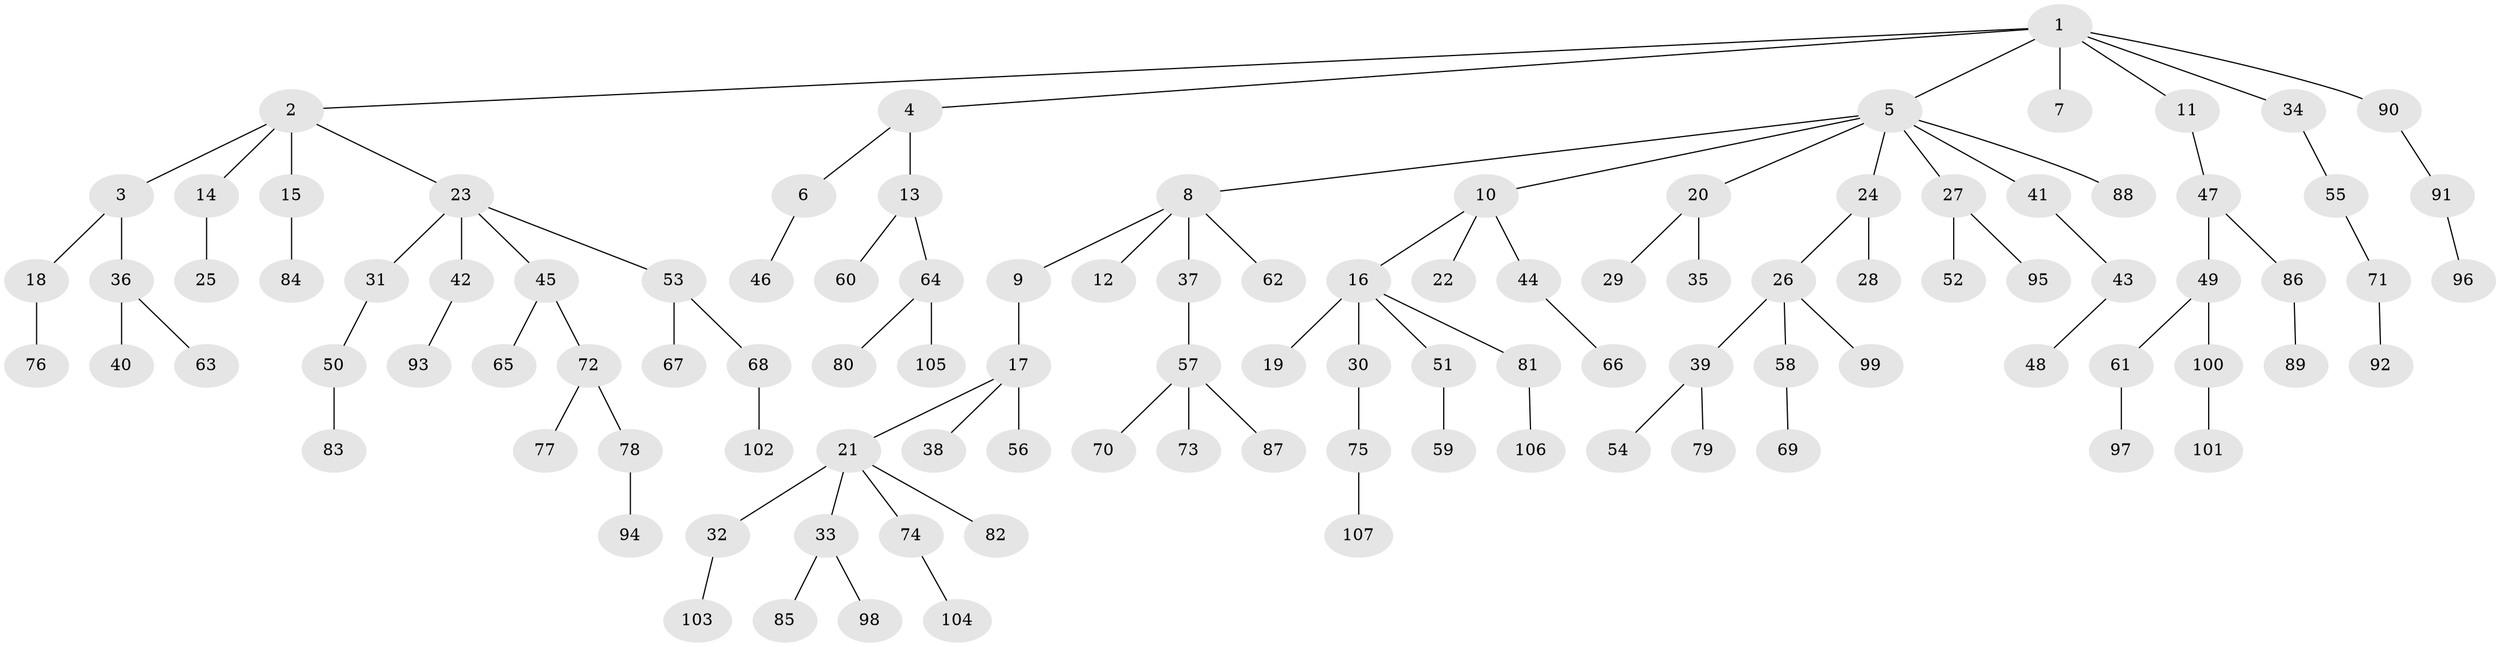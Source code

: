 // Generated by graph-tools (version 1.1) at 2025/15/03/09/25 04:15:37]
// undirected, 107 vertices, 106 edges
graph export_dot {
graph [start="1"]
  node [color=gray90,style=filled];
  1;
  2;
  3;
  4;
  5;
  6;
  7;
  8;
  9;
  10;
  11;
  12;
  13;
  14;
  15;
  16;
  17;
  18;
  19;
  20;
  21;
  22;
  23;
  24;
  25;
  26;
  27;
  28;
  29;
  30;
  31;
  32;
  33;
  34;
  35;
  36;
  37;
  38;
  39;
  40;
  41;
  42;
  43;
  44;
  45;
  46;
  47;
  48;
  49;
  50;
  51;
  52;
  53;
  54;
  55;
  56;
  57;
  58;
  59;
  60;
  61;
  62;
  63;
  64;
  65;
  66;
  67;
  68;
  69;
  70;
  71;
  72;
  73;
  74;
  75;
  76;
  77;
  78;
  79;
  80;
  81;
  82;
  83;
  84;
  85;
  86;
  87;
  88;
  89;
  90;
  91;
  92;
  93;
  94;
  95;
  96;
  97;
  98;
  99;
  100;
  101;
  102;
  103;
  104;
  105;
  106;
  107;
  1 -- 2;
  1 -- 4;
  1 -- 5;
  1 -- 7;
  1 -- 11;
  1 -- 34;
  1 -- 90;
  2 -- 3;
  2 -- 14;
  2 -- 15;
  2 -- 23;
  3 -- 18;
  3 -- 36;
  4 -- 6;
  4 -- 13;
  5 -- 8;
  5 -- 10;
  5 -- 20;
  5 -- 24;
  5 -- 27;
  5 -- 41;
  5 -- 88;
  6 -- 46;
  8 -- 9;
  8 -- 12;
  8 -- 37;
  8 -- 62;
  9 -- 17;
  10 -- 16;
  10 -- 22;
  10 -- 44;
  11 -- 47;
  13 -- 60;
  13 -- 64;
  14 -- 25;
  15 -- 84;
  16 -- 19;
  16 -- 30;
  16 -- 51;
  16 -- 81;
  17 -- 21;
  17 -- 38;
  17 -- 56;
  18 -- 76;
  20 -- 29;
  20 -- 35;
  21 -- 32;
  21 -- 33;
  21 -- 74;
  21 -- 82;
  23 -- 31;
  23 -- 42;
  23 -- 45;
  23 -- 53;
  24 -- 26;
  24 -- 28;
  26 -- 39;
  26 -- 58;
  26 -- 99;
  27 -- 52;
  27 -- 95;
  30 -- 75;
  31 -- 50;
  32 -- 103;
  33 -- 85;
  33 -- 98;
  34 -- 55;
  36 -- 40;
  36 -- 63;
  37 -- 57;
  39 -- 54;
  39 -- 79;
  41 -- 43;
  42 -- 93;
  43 -- 48;
  44 -- 66;
  45 -- 65;
  45 -- 72;
  47 -- 49;
  47 -- 86;
  49 -- 61;
  49 -- 100;
  50 -- 83;
  51 -- 59;
  53 -- 67;
  53 -- 68;
  55 -- 71;
  57 -- 70;
  57 -- 73;
  57 -- 87;
  58 -- 69;
  61 -- 97;
  64 -- 80;
  64 -- 105;
  68 -- 102;
  71 -- 92;
  72 -- 77;
  72 -- 78;
  74 -- 104;
  75 -- 107;
  78 -- 94;
  81 -- 106;
  86 -- 89;
  90 -- 91;
  91 -- 96;
  100 -- 101;
}
